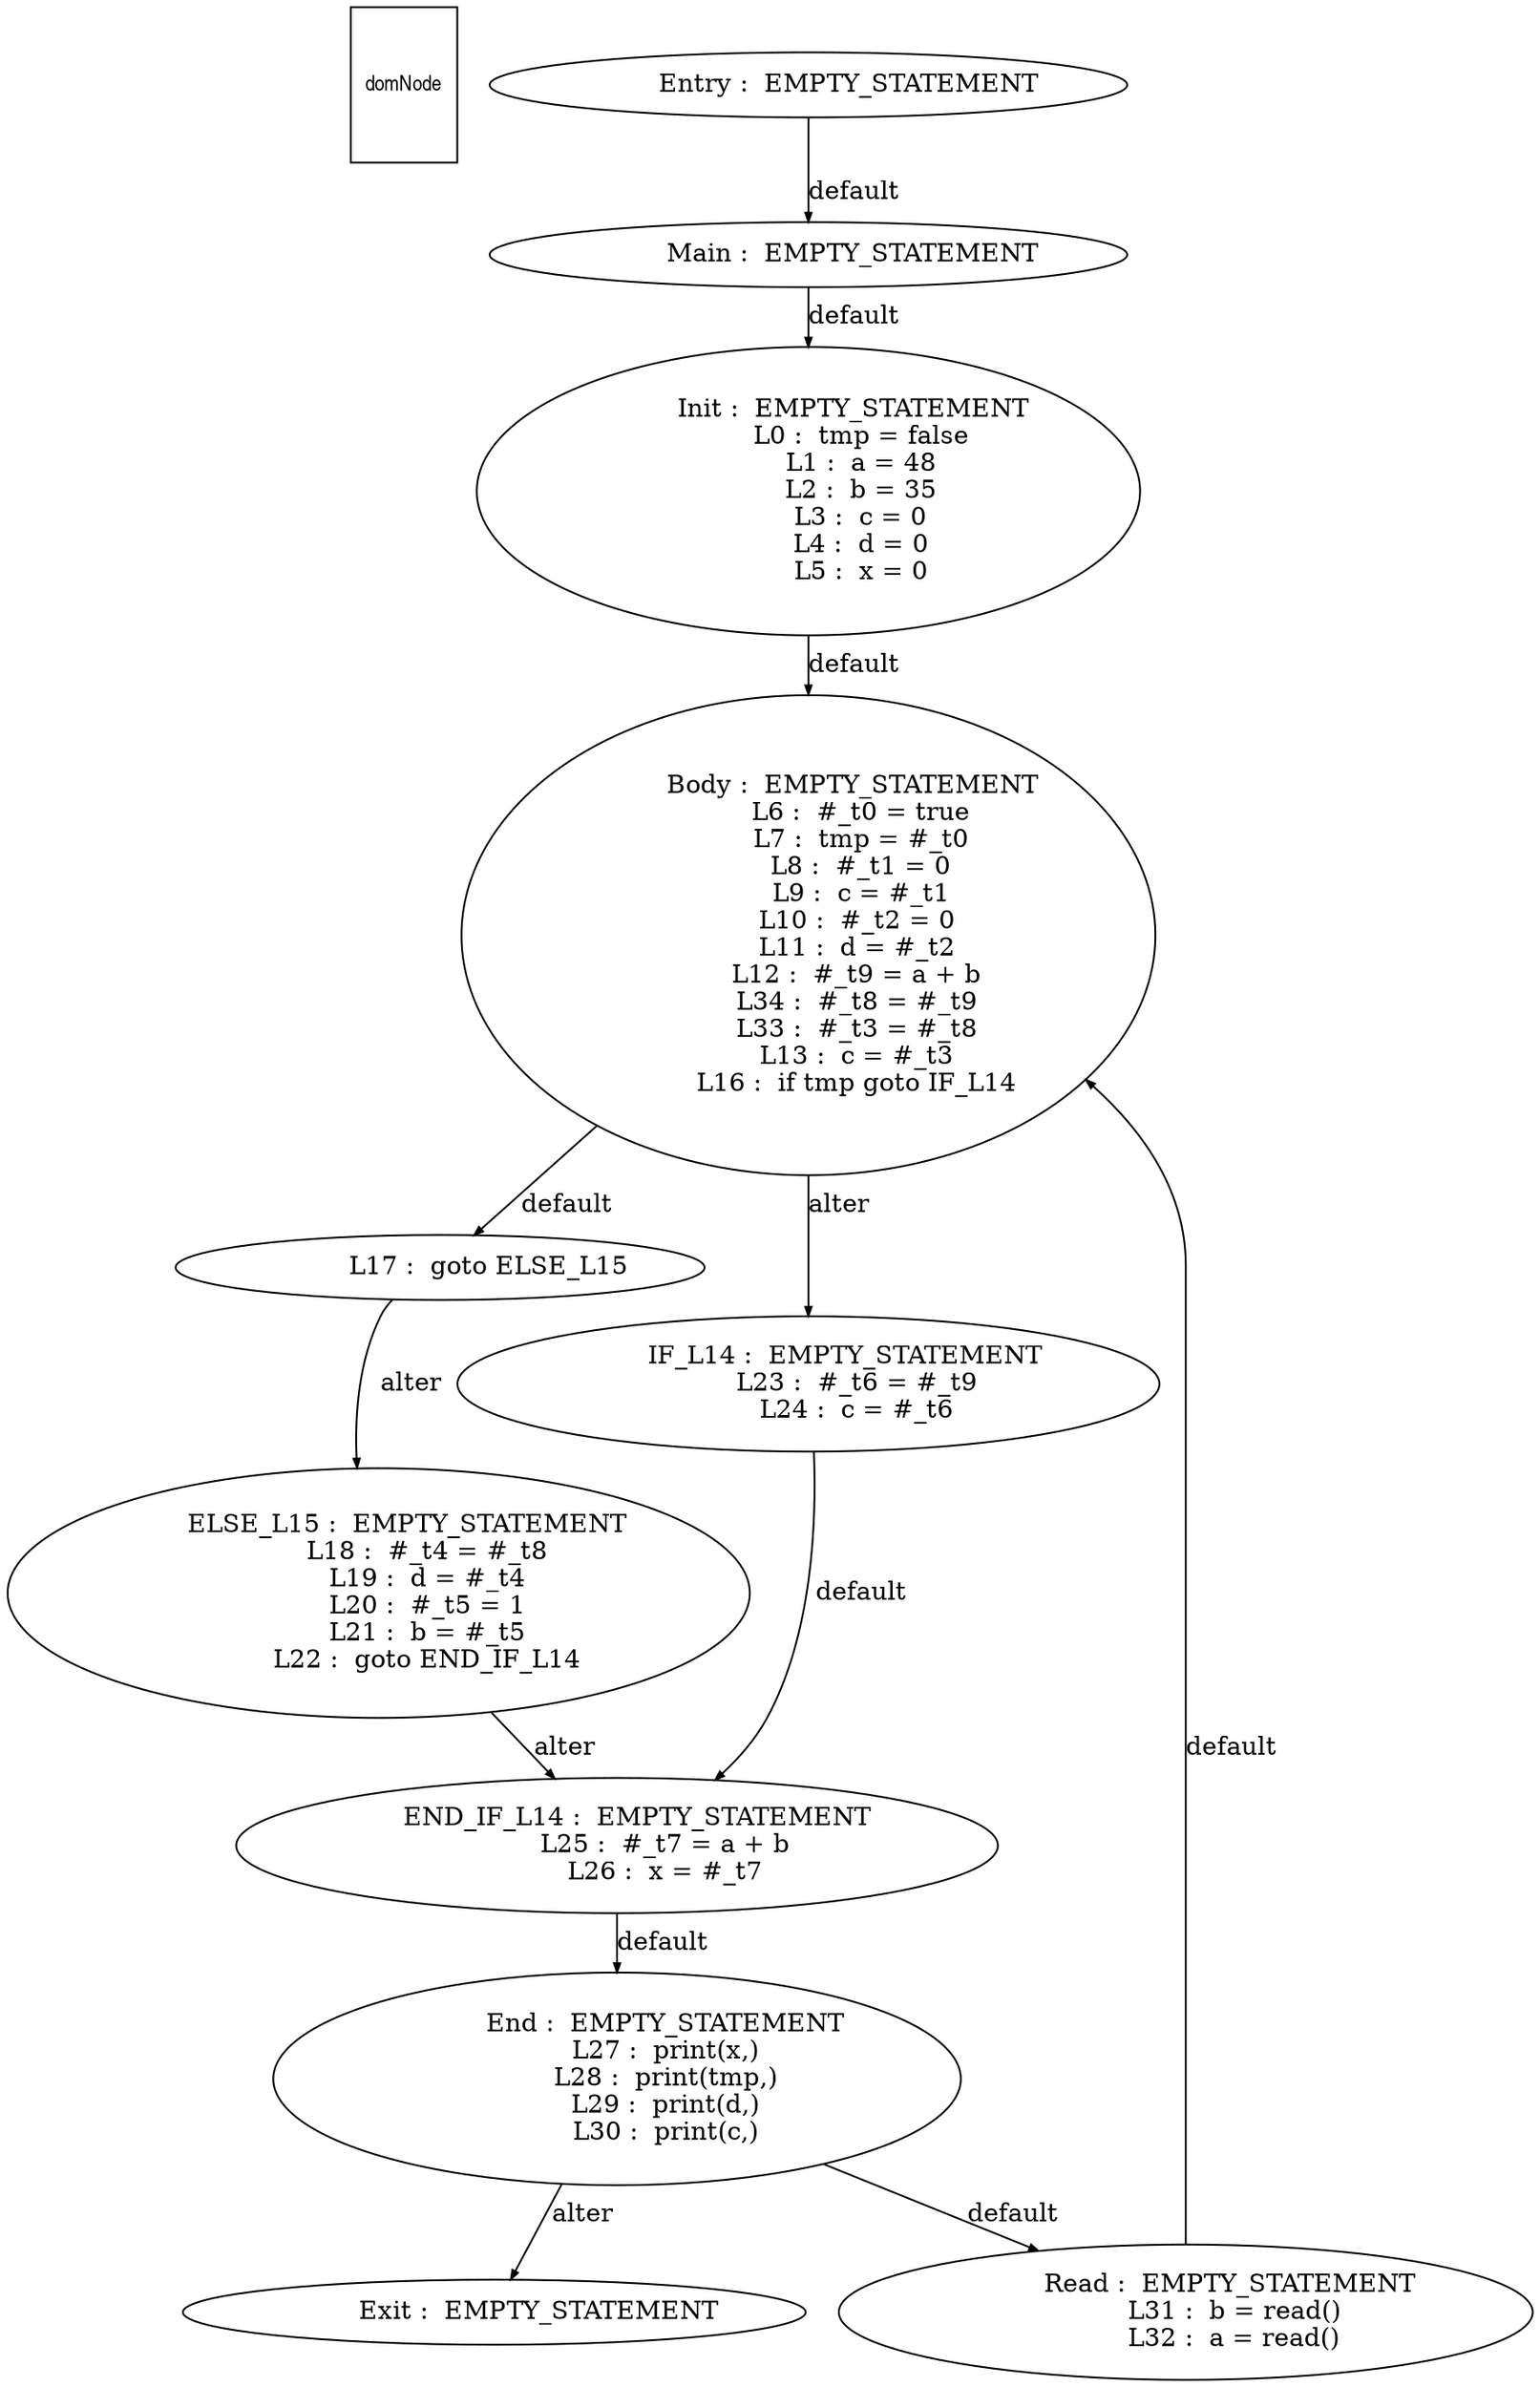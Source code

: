 digraph G {
  ranksep=.25;
  edge [arrowsize=.5]
  domNode [shape=rectangle, fontname="ArialNarrow",
        fontsize=12,  height=1.2];
  "           Main :  EMPTY_STATEMENT
"; "           Init :  EMPTY_STATEMENT
             L0 :  tmp = false
             L1 :  a = 48
             L2 :  b = 35
             L3 :  c = 0
             L4 :  d = 0
             L5 :  x = 0
"; "           Body :  EMPTY_STATEMENT
             L6 :  #_t0 = true
             L7 :  tmp = #_t0
             L8 :  #_t1 = 0
             L9 :  c = #_t1
            L10 :  #_t2 = 0
            L11 :  d = #_t2
            L12 :  #_t9 = a + b
            L34 :  #_t8 = #_t9
            L33 :  #_t3 = #_t8
            L13 :  c = #_t3
            L16 :  if tmp goto IF_L14
"; "            L17 :  goto ELSE_L15
"; "       ELSE_L15 :  EMPTY_STATEMENT
            L18 :  #_t4 = #_t8
            L19 :  d = #_t4
            L20 :  #_t5 = 1
            L21 :  b = #_t5
            L22 :  goto END_IF_L14
"; "         IF_L14 :  EMPTY_STATEMENT
            L23 :  #_t6 = #_t9
            L24 :  c = #_t6
"; "     END_IF_L14 :  EMPTY_STATEMENT
            L25 :  #_t7 = a + b
            L26 :  x = #_t7
"; "          Entry :  EMPTY_STATEMENT
"; "            End :  EMPTY_STATEMENT
            L27 :  print(x,)
            L28 :  print(tmp,)
            L29 :  print(d,)
            L30 :  print(c,)
"; "           Exit :  EMPTY_STATEMENT
"; "           Read :  EMPTY_STATEMENT
            L31 :  b = read()
            L32 :  a = read()
"; 
  "           Main :  EMPTY_STATEMENT
" -> "           Init :  EMPTY_STATEMENT
             L0 :  tmp = false
             L1 :  a = 48
             L2 :  b = 35
             L3 :  c = 0
             L4 :  d = 0
             L5 :  x = 0
"  [label="default"];
  "           Init :  EMPTY_STATEMENT
             L0 :  tmp = false
             L1 :  a = 48
             L2 :  b = 35
             L3 :  c = 0
             L4 :  d = 0
             L5 :  x = 0
" -> "           Body :  EMPTY_STATEMENT
             L6 :  #_t0 = true
             L7 :  tmp = #_t0
             L8 :  #_t1 = 0
             L9 :  c = #_t1
            L10 :  #_t2 = 0
            L11 :  d = #_t2
            L12 :  #_t9 = a + b
            L34 :  #_t8 = #_t9
            L33 :  #_t3 = #_t8
            L13 :  c = #_t3
            L16 :  if tmp goto IF_L14
"  [label="default"];
  "           Body :  EMPTY_STATEMENT
             L6 :  #_t0 = true
             L7 :  tmp = #_t0
             L8 :  #_t1 = 0
             L9 :  c = #_t1
            L10 :  #_t2 = 0
            L11 :  d = #_t2
            L12 :  #_t9 = a + b
            L34 :  #_t8 = #_t9
            L33 :  #_t3 = #_t8
            L13 :  c = #_t3
            L16 :  if tmp goto IF_L14
" -> "            L17 :  goto ELSE_L15
"  [label="default"];
  "           Body :  EMPTY_STATEMENT
             L6 :  #_t0 = true
             L7 :  tmp = #_t0
             L8 :  #_t1 = 0
             L9 :  c = #_t1
            L10 :  #_t2 = 0
            L11 :  d = #_t2
            L12 :  #_t9 = a + b
            L34 :  #_t8 = #_t9
            L33 :  #_t3 = #_t8
            L13 :  c = #_t3
            L16 :  if tmp goto IF_L14
" -> "         IF_L14 :  EMPTY_STATEMENT
            L23 :  #_t6 = #_t9
            L24 :  c = #_t6
"  [label="alter"];
  "            L17 :  goto ELSE_L15
" -> "       ELSE_L15 :  EMPTY_STATEMENT
            L18 :  #_t4 = #_t8
            L19 :  d = #_t4
            L20 :  #_t5 = 1
            L21 :  b = #_t5
            L22 :  goto END_IF_L14
"  [label="alter"];
  "       ELSE_L15 :  EMPTY_STATEMENT
            L18 :  #_t4 = #_t8
            L19 :  d = #_t4
            L20 :  #_t5 = 1
            L21 :  b = #_t5
            L22 :  goto END_IF_L14
" -> "     END_IF_L14 :  EMPTY_STATEMENT
            L25 :  #_t7 = a + b
            L26 :  x = #_t7
"  [label="alter"];
  "         IF_L14 :  EMPTY_STATEMENT
            L23 :  #_t6 = #_t9
            L24 :  c = #_t6
" -> "     END_IF_L14 :  EMPTY_STATEMENT
            L25 :  #_t7 = a + b
            L26 :  x = #_t7
"  [label="default"];
  "     END_IF_L14 :  EMPTY_STATEMENT
            L25 :  #_t7 = a + b
            L26 :  x = #_t7
" -> "            End :  EMPTY_STATEMENT
            L27 :  print(x,)
            L28 :  print(tmp,)
            L29 :  print(d,)
            L30 :  print(c,)
"  [label="default"];
  "          Entry :  EMPTY_STATEMENT
" -> "           Main :  EMPTY_STATEMENT
"  [label="default"];
  "            End :  EMPTY_STATEMENT
            L27 :  print(x,)
            L28 :  print(tmp,)
            L29 :  print(d,)
            L30 :  print(c,)
" -> "           Read :  EMPTY_STATEMENT
            L31 :  b = read()
            L32 :  a = read()
"  [label="default"];
  "            End :  EMPTY_STATEMENT
            L27 :  print(x,)
            L28 :  print(tmp,)
            L29 :  print(d,)
            L30 :  print(c,)
" -> "           Exit :  EMPTY_STATEMENT
"  [label="alter"];
  "           Read :  EMPTY_STATEMENT
            L31 :  b = read()
            L32 :  a = read()
" -> "           Body :  EMPTY_STATEMENT
             L6 :  #_t0 = true
             L7 :  tmp = #_t0
             L8 :  #_t1 = 0
             L9 :  c = #_t1
            L10 :  #_t2 = 0
            L11 :  d = #_t2
            L12 :  #_t9 = a + b
            L34 :  #_t8 = #_t9
            L33 :  #_t3 = #_t8
            L13 :  c = #_t3
            L16 :  if tmp goto IF_L14
"  [label="default"];
}
